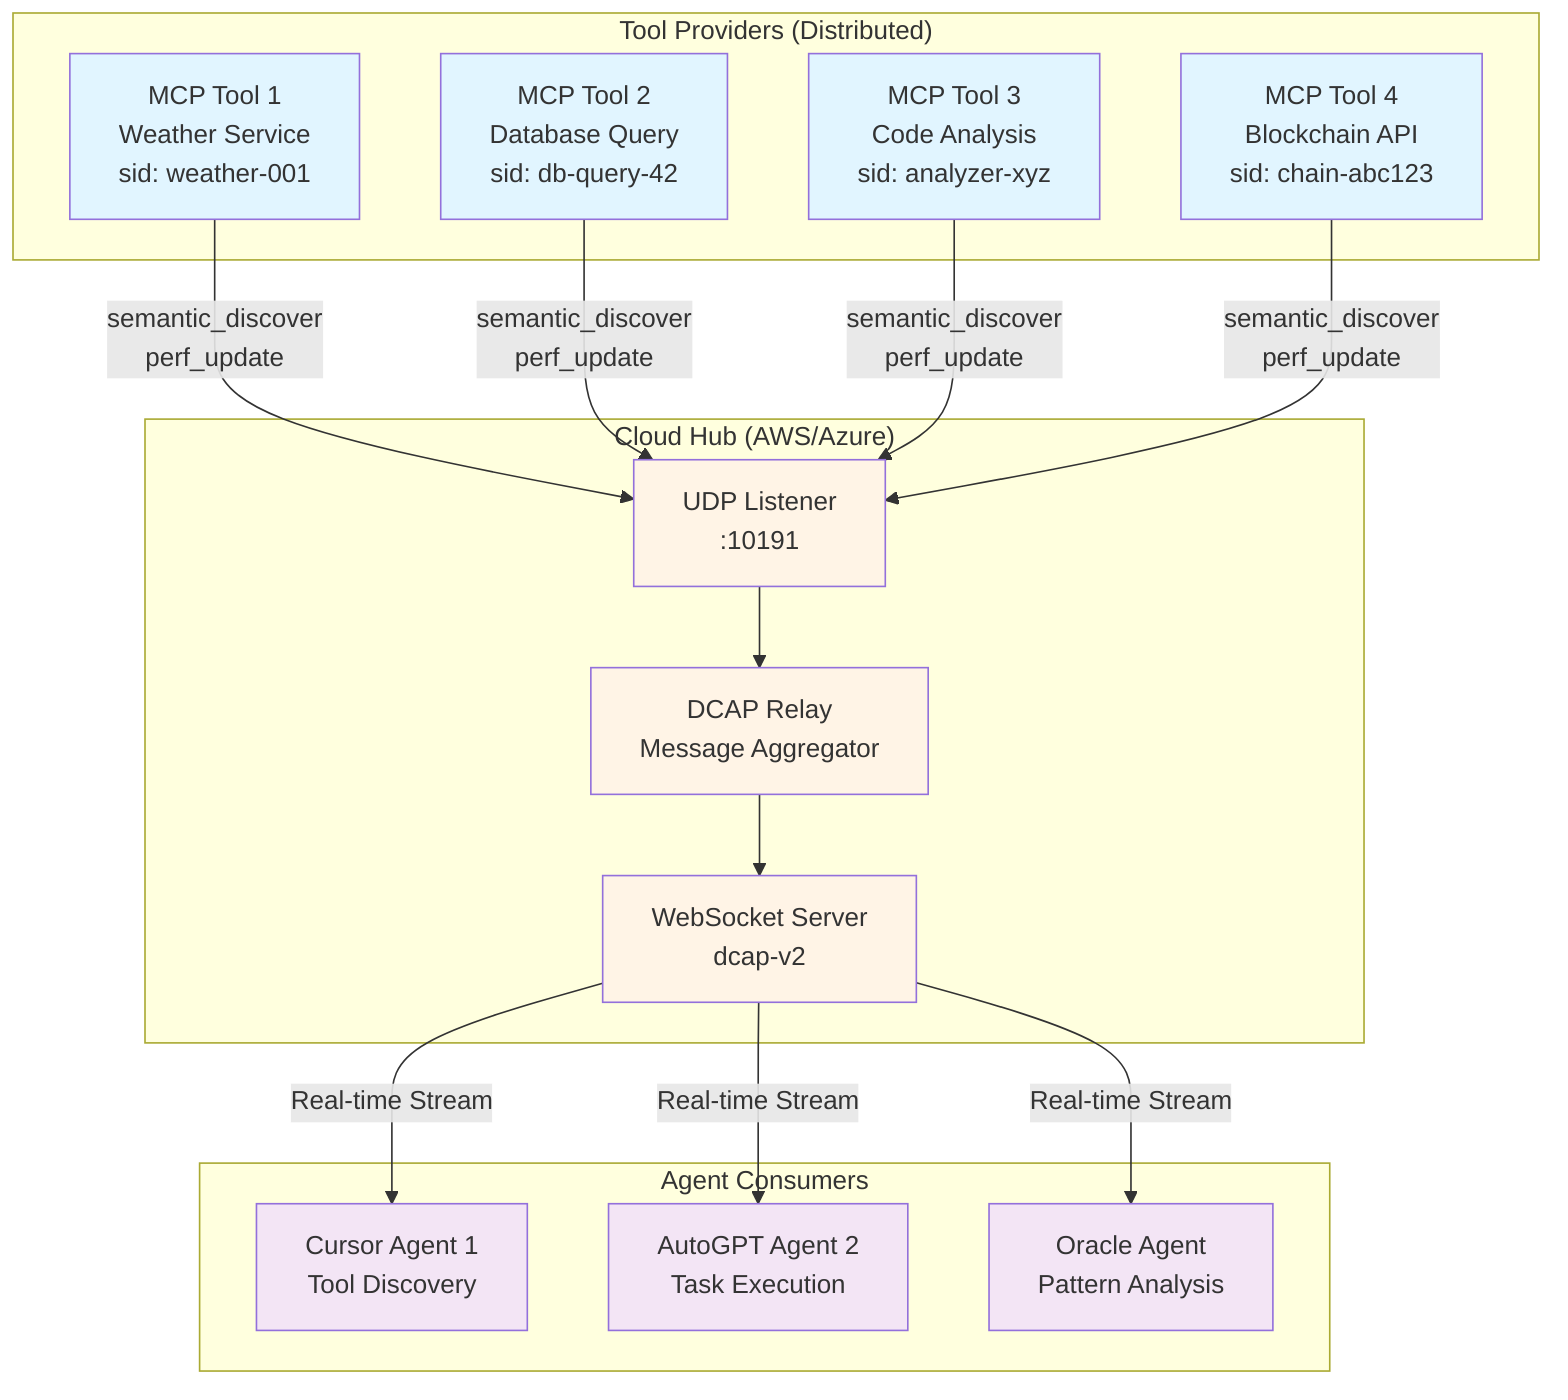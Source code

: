 graph TB
    subgraph "Tool Providers (Distributed)"
        T1[MCP Tool 1<br/>Weather Service<br/>sid: weather-001]
        T2[MCP Tool 2<br/>Database Query<br/>sid: db-query-42]
        T3[MCP Tool 3<br/>Code Analysis<br/>sid: analyzer-xyz]
        T4[MCP Tool 4<br/>Blockchain API<br/>sid: chain-abc123]
    end
    
    subgraph "Cloud Hub (AWS/Azure)"
        UDP[UDP Listener<br/>:10191]
        RELAY[DCAP Relay<br/>Message Aggregator]
        WS[WebSocket Server<br/>dcap-v2]
    end
    
    subgraph "Agent Consumers"
        A1[Cursor Agent 1<br/>Tool Discovery]
        A2[AutoGPT Agent 2<br/>Task Execution]
        A3[Oracle Agent<br/>Pattern Analysis]
    end
    
    T1 -->|semantic_discover<br/>perf_update| UDP
    T2 -->|semantic_discover<br/>perf_update| UDP
    T3 -->|semantic_discover<br/>perf_update| UDP
    T4 -->|semantic_discover<br/>perf_update| UDP
    
    UDP --> RELAY
    RELAY --> WS
    
    WS -->|Real-time Stream| A1
    WS -->|Real-time Stream| A2
    WS -->|Real-time Stream| A3
    
    style T1 fill:#e1f5ff
    style T2 fill:#e1f5ff
    style T3 fill:#e1f5ff
    style T4 fill:#e1f5ff
    style UDP fill:#fff4e6
    style RELAY fill:#fff4e6
    style WS fill:#fff4e6
    style A1 fill:#f3e5f5
    style A2 fill:#f3e5f5
    style A3 fill:#f3e5f5